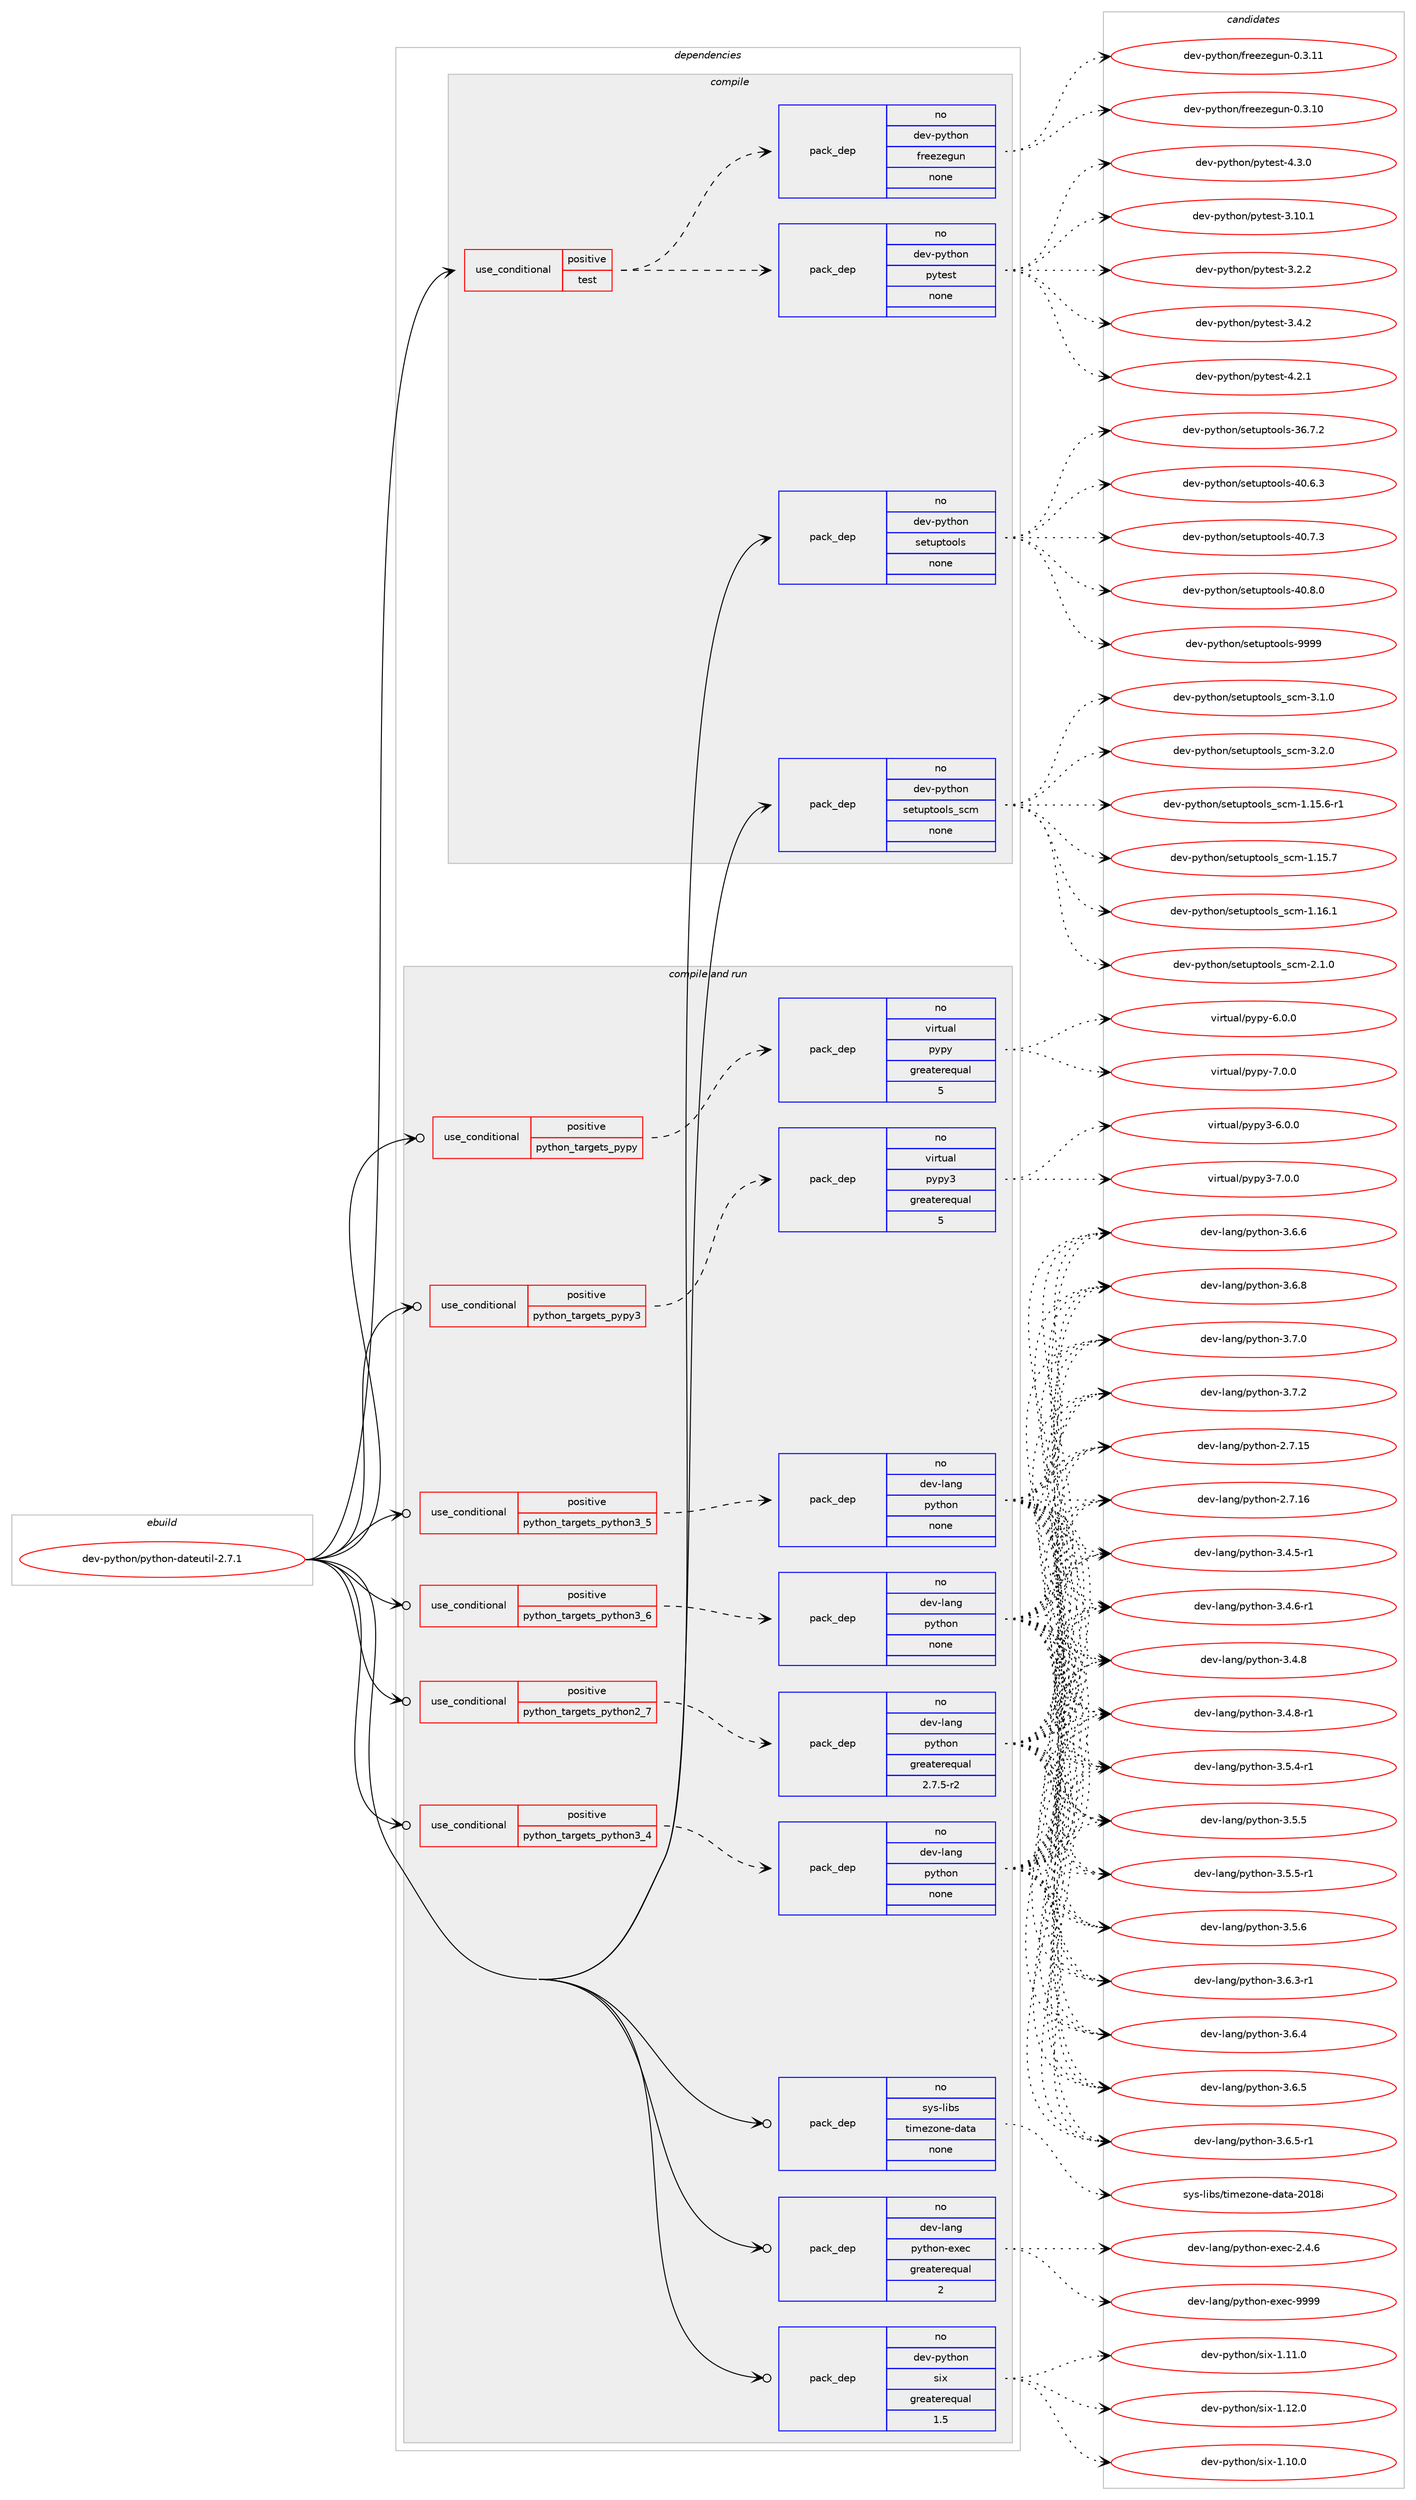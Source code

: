 digraph prolog {

# *************
# Graph options
# *************

newrank=true;
concentrate=true;
compound=true;
graph [rankdir=LR,fontname=Helvetica,fontsize=10,ranksep=1.5];#, ranksep=2.5, nodesep=0.2];
edge  [arrowhead=vee];
node  [fontname=Helvetica,fontsize=10];

# **********
# The ebuild
# **********

subgraph cluster_leftcol {
color=gray;
rank=same;
label=<<i>ebuild</i>>;
id [label="dev-python/python-dateutil-2.7.1", color=red, width=4, href="../dev-python/python-dateutil-2.7.1.svg"];
}

# ****************
# The dependencies
# ****************

subgraph cluster_midcol {
color=gray;
label=<<i>dependencies</i>>;
subgraph cluster_compile {
fillcolor="#eeeeee";
style=filled;
label=<<i>compile</i>>;
subgraph cond382485 {
dependency1434433 [label=<<TABLE BORDER="0" CELLBORDER="1" CELLSPACING="0" CELLPADDING="4"><TR><TD ROWSPAN="3" CELLPADDING="10">use_conditional</TD></TR><TR><TD>positive</TD></TR><TR><TD>test</TD></TR></TABLE>>, shape=none, color=red];
subgraph pack1028595 {
dependency1434434 [label=<<TABLE BORDER="0" CELLBORDER="1" CELLSPACING="0" CELLPADDING="4" WIDTH="220"><TR><TD ROWSPAN="6" CELLPADDING="30">pack_dep</TD></TR><TR><TD WIDTH="110">no</TD></TR><TR><TD>dev-python</TD></TR><TR><TD>pytest</TD></TR><TR><TD>none</TD></TR><TR><TD></TD></TR></TABLE>>, shape=none, color=blue];
}
dependency1434433:e -> dependency1434434:w [weight=20,style="dashed",arrowhead="vee"];
subgraph pack1028596 {
dependency1434435 [label=<<TABLE BORDER="0" CELLBORDER="1" CELLSPACING="0" CELLPADDING="4" WIDTH="220"><TR><TD ROWSPAN="6" CELLPADDING="30">pack_dep</TD></TR><TR><TD WIDTH="110">no</TD></TR><TR><TD>dev-python</TD></TR><TR><TD>freezegun</TD></TR><TR><TD>none</TD></TR><TR><TD></TD></TR></TABLE>>, shape=none, color=blue];
}
dependency1434433:e -> dependency1434435:w [weight=20,style="dashed",arrowhead="vee"];
}
id:e -> dependency1434433:w [weight=20,style="solid",arrowhead="vee"];
subgraph pack1028597 {
dependency1434436 [label=<<TABLE BORDER="0" CELLBORDER="1" CELLSPACING="0" CELLPADDING="4" WIDTH="220"><TR><TD ROWSPAN="6" CELLPADDING="30">pack_dep</TD></TR><TR><TD WIDTH="110">no</TD></TR><TR><TD>dev-python</TD></TR><TR><TD>setuptools</TD></TR><TR><TD>none</TD></TR><TR><TD></TD></TR></TABLE>>, shape=none, color=blue];
}
id:e -> dependency1434436:w [weight=20,style="solid",arrowhead="vee"];
subgraph pack1028598 {
dependency1434437 [label=<<TABLE BORDER="0" CELLBORDER="1" CELLSPACING="0" CELLPADDING="4" WIDTH="220"><TR><TD ROWSPAN="6" CELLPADDING="30">pack_dep</TD></TR><TR><TD WIDTH="110">no</TD></TR><TR><TD>dev-python</TD></TR><TR><TD>setuptools_scm</TD></TR><TR><TD>none</TD></TR><TR><TD></TD></TR></TABLE>>, shape=none, color=blue];
}
id:e -> dependency1434437:w [weight=20,style="solid",arrowhead="vee"];
}
subgraph cluster_compileandrun {
fillcolor="#eeeeee";
style=filled;
label=<<i>compile and run</i>>;
subgraph cond382486 {
dependency1434438 [label=<<TABLE BORDER="0" CELLBORDER="1" CELLSPACING="0" CELLPADDING="4"><TR><TD ROWSPAN="3" CELLPADDING="10">use_conditional</TD></TR><TR><TD>positive</TD></TR><TR><TD>python_targets_pypy</TD></TR></TABLE>>, shape=none, color=red];
subgraph pack1028599 {
dependency1434439 [label=<<TABLE BORDER="0" CELLBORDER="1" CELLSPACING="0" CELLPADDING="4" WIDTH="220"><TR><TD ROWSPAN="6" CELLPADDING="30">pack_dep</TD></TR><TR><TD WIDTH="110">no</TD></TR><TR><TD>virtual</TD></TR><TR><TD>pypy</TD></TR><TR><TD>greaterequal</TD></TR><TR><TD>5</TD></TR></TABLE>>, shape=none, color=blue];
}
dependency1434438:e -> dependency1434439:w [weight=20,style="dashed",arrowhead="vee"];
}
id:e -> dependency1434438:w [weight=20,style="solid",arrowhead="odotvee"];
subgraph cond382487 {
dependency1434440 [label=<<TABLE BORDER="0" CELLBORDER="1" CELLSPACING="0" CELLPADDING="4"><TR><TD ROWSPAN="3" CELLPADDING="10">use_conditional</TD></TR><TR><TD>positive</TD></TR><TR><TD>python_targets_pypy3</TD></TR></TABLE>>, shape=none, color=red];
subgraph pack1028600 {
dependency1434441 [label=<<TABLE BORDER="0" CELLBORDER="1" CELLSPACING="0" CELLPADDING="4" WIDTH="220"><TR><TD ROWSPAN="6" CELLPADDING="30">pack_dep</TD></TR><TR><TD WIDTH="110">no</TD></TR><TR><TD>virtual</TD></TR><TR><TD>pypy3</TD></TR><TR><TD>greaterequal</TD></TR><TR><TD>5</TD></TR></TABLE>>, shape=none, color=blue];
}
dependency1434440:e -> dependency1434441:w [weight=20,style="dashed",arrowhead="vee"];
}
id:e -> dependency1434440:w [weight=20,style="solid",arrowhead="odotvee"];
subgraph cond382488 {
dependency1434442 [label=<<TABLE BORDER="0" CELLBORDER="1" CELLSPACING="0" CELLPADDING="4"><TR><TD ROWSPAN="3" CELLPADDING="10">use_conditional</TD></TR><TR><TD>positive</TD></TR><TR><TD>python_targets_python2_7</TD></TR></TABLE>>, shape=none, color=red];
subgraph pack1028601 {
dependency1434443 [label=<<TABLE BORDER="0" CELLBORDER="1" CELLSPACING="0" CELLPADDING="4" WIDTH="220"><TR><TD ROWSPAN="6" CELLPADDING="30">pack_dep</TD></TR><TR><TD WIDTH="110">no</TD></TR><TR><TD>dev-lang</TD></TR><TR><TD>python</TD></TR><TR><TD>greaterequal</TD></TR><TR><TD>2.7.5-r2</TD></TR></TABLE>>, shape=none, color=blue];
}
dependency1434442:e -> dependency1434443:w [weight=20,style="dashed",arrowhead="vee"];
}
id:e -> dependency1434442:w [weight=20,style="solid",arrowhead="odotvee"];
subgraph cond382489 {
dependency1434444 [label=<<TABLE BORDER="0" CELLBORDER="1" CELLSPACING="0" CELLPADDING="4"><TR><TD ROWSPAN="3" CELLPADDING="10">use_conditional</TD></TR><TR><TD>positive</TD></TR><TR><TD>python_targets_python3_4</TD></TR></TABLE>>, shape=none, color=red];
subgraph pack1028602 {
dependency1434445 [label=<<TABLE BORDER="0" CELLBORDER="1" CELLSPACING="0" CELLPADDING="4" WIDTH="220"><TR><TD ROWSPAN="6" CELLPADDING="30">pack_dep</TD></TR><TR><TD WIDTH="110">no</TD></TR><TR><TD>dev-lang</TD></TR><TR><TD>python</TD></TR><TR><TD>none</TD></TR><TR><TD></TD></TR></TABLE>>, shape=none, color=blue];
}
dependency1434444:e -> dependency1434445:w [weight=20,style="dashed",arrowhead="vee"];
}
id:e -> dependency1434444:w [weight=20,style="solid",arrowhead="odotvee"];
subgraph cond382490 {
dependency1434446 [label=<<TABLE BORDER="0" CELLBORDER="1" CELLSPACING="0" CELLPADDING="4"><TR><TD ROWSPAN="3" CELLPADDING="10">use_conditional</TD></TR><TR><TD>positive</TD></TR><TR><TD>python_targets_python3_5</TD></TR></TABLE>>, shape=none, color=red];
subgraph pack1028603 {
dependency1434447 [label=<<TABLE BORDER="0" CELLBORDER="1" CELLSPACING="0" CELLPADDING="4" WIDTH="220"><TR><TD ROWSPAN="6" CELLPADDING="30">pack_dep</TD></TR><TR><TD WIDTH="110">no</TD></TR><TR><TD>dev-lang</TD></TR><TR><TD>python</TD></TR><TR><TD>none</TD></TR><TR><TD></TD></TR></TABLE>>, shape=none, color=blue];
}
dependency1434446:e -> dependency1434447:w [weight=20,style="dashed",arrowhead="vee"];
}
id:e -> dependency1434446:w [weight=20,style="solid",arrowhead="odotvee"];
subgraph cond382491 {
dependency1434448 [label=<<TABLE BORDER="0" CELLBORDER="1" CELLSPACING="0" CELLPADDING="4"><TR><TD ROWSPAN="3" CELLPADDING="10">use_conditional</TD></TR><TR><TD>positive</TD></TR><TR><TD>python_targets_python3_6</TD></TR></TABLE>>, shape=none, color=red];
subgraph pack1028604 {
dependency1434449 [label=<<TABLE BORDER="0" CELLBORDER="1" CELLSPACING="0" CELLPADDING="4" WIDTH="220"><TR><TD ROWSPAN="6" CELLPADDING="30">pack_dep</TD></TR><TR><TD WIDTH="110">no</TD></TR><TR><TD>dev-lang</TD></TR><TR><TD>python</TD></TR><TR><TD>none</TD></TR><TR><TD></TD></TR></TABLE>>, shape=none, color=blue];
}
dependency1434448:e -> dependency1434449:w [weight=20,style="dashed",arrowhead="vee"];
}
id:e -> dependency1434448:w [weight=20,style="solid",arrowhead="odotvee"];
subgraph pack1028605 {
dependency1434450 [label=<<TABLE BORDER="0" CELLBORDER="1" CELLSPACING="0" CELLPADDING="4" WIDTH="220"><TR><TD ROWSPAN="6" CELLPADDING="30">pack_dep</TD></TR><TR><TD WIDTH="110">no</TD></TR><TR><TD>dev-lang</TD></TR><TR><TD>python-exec</TD></TR><TR><TD>greaterequal</TD></TR><TR><TD>2</TD></TR></TABLE>>, shape=none, color=blue];
}
id:e -> dependency1434450:w [weight=20,style="solid",arrowhead="odotvee"];
subgraph pack1028606 {
dependency1434451 [label=<<TABLE BORDER="0" CELLBORDER="1" CELLSPACING="0" CELLPADDING="4" WIDTH="220"><TR><TD ROWSPAN="6" CELLPADDING="30">pack_dep</TD></TR><TR><TD WIDTH="110">no</TD></TR><TR><TD>dev-python</TD></TR><TR><TD>six</TD></TR><TR><TD>greaterequal</TD></TR><TR><TD>1.5</TD></TR></TABLE>>, shape=none, color=blue];
}
id:e -> dependency1434451:w [weight=20,style="solid",arrowhead="odotvee"];
subgraph pack1028607 {
dependency1434452 [label=<<TABLE BORDER="0" CELLBORDER="1" CELLSPACING="0" CELLPADDING="4" WIDTH="220"><TR><TD ROWSPAN="6" CELLPADDING="30">pack_dep</TD></TR><TR><TD WIDTH="110">no</TD></TR><TR><TD>sys-libs</TD></TR><TR><TD>timezone-data</TD></TR><TR><TD>none</TD></TR><TR><TD></TD></TR></TABLE>>, shape=none, color=blue];
}
id:e -> dependency1434452:w [weight=20,style="solid",arrowhead="odotvee"];
}
subgraph cluster_run {
fillcolor="#eeeeee";
style=filled;
label=<<i>run</i>>;
}
}

# **************
# The candidates
# **************

subgraph cluster_choices {
rank=same;
color=gray;
label=<<i>candidates</i>>;

subgraph choice1028595 {
color=black;
nodesep=1;
choice100101118451121211161041111104711212111610111511645514649484649 [label="dev-python/pytest-3.10.1", color=red, width=4,href="../dev-python/pytest-3.10.1.svg"];
choice1001011184511212111610411111047112121116101115116455146504650 [label="dev-python/pytest-3.2.2", color=red, width=4,href="../dev-python/pytest-3.2.2.svg"];
choice1001011184511212111610411111047112121116101115116455146524650 [label="dev-python/pytest-3.4.2", color=red, width=4,href="../dev-python/pytest-3.4.2.svg"];
choice1001011184511212111610411111047112121116101115116455246504649 [label="dev-python/pytest-4.2.1", color=red, width=4,href="../dev-python/pytest-4.2.1.svg"];
choice1001011184511212111610411111047112121116101115116455246514648 [label="dev-python/pytest-4.3.0", color=red, width=4,href="../dev-python/pytest-4.3.0.svg"];
dependency1434434:e -> choice100101118451121211161041111104711212111610111511645514649484649:w [style=dotted,weight="100"];
dependency1434434:e -> choice1001011184511212111610411111047112121116101115116455146504650:w [style=dotted,weight="100"];
dependency1434434:e -> choice1001011184511212111610411111047112121116101115116455146524650:w [style=dotted,weight="100"];
dependency1434434:e -> choice1001011184511212111610411111047112121116101115116455246504649:w [style=dotted,weight="100"];
dependency1434434:e -> choice1001011184511212111610411111047112121116101115116455246514648:w [style=dotted,weight="100"];
}
subgraph choice1028596 {
color=black;
nodesep=1;
choice100101118451121211161041111104710211410110112210110311711045484651464948 [label="dev-python/freezegun-0.3.10", color=red, width=4,href="../dev-python/freezegun-0.3.10.svg"];
choice100101118451121211161041111104710211410110112210110311711045484651464949 [label="dev-python/freezegun-0.3.11", color=red, width=4,href="../dev-python/freezegun-0.3.11.svg"];
dependency1434435:e -> choice100101118451121211161041111104710211410110112210110311711045484651464948:w [style=dotted,weight="100"];
dependency1434435:e -> choice100101118451121211161041111104710211410110112210110311711045484651464949:w [style=dotted,weight="100"];
}
subgraph choice1028597 {
color=black;
nodesep=1;
choice100101118451121211161041111104711510111611711211611111110811545515446554650 [label="dev-python/setuptools-36.7.2", color=red, width=4,href="../dev-python/setuptools-36.7.2.svg"];
choice100101118451121211161041111104711510111611711211611111110811545524846544651 [label="dev-python/setuptools-40.6.3", color=red, width=4,href="../dev-python/setuptools-40.6.3.svg"];
choice100101118451121211161041111104711510111611711211611111110811545524846554651 [label="dev-python/setuptools-40.7.3", color=red, width=4,href="../dev-python/setuptools-40.7.3.svg"];
choice100101118451121211161041111104711510111611711211611111110811545524846564648 [label="dev-python/setuptools-40.8.0", color=red, width=4,href="../dev-python/setuptools-40.8.0.svg"];
choice10010111845112121116104111110471151011161171121161111111081154557575757 [label="dev-python/setuptools-9999", color=red, width=4,href="../dev-python/setuptools-9999.svg"];
dependency1434436:e -> choice100101118451121211161041111104711510111611711211611111110811545515446554650:w [style=dotted,weight="100"];
dependency1434436:e -> choice100101118451121211161041111104711510111611711211611111110811545524846544651:w [style=dotted,weight="100"];
dependency1434436:e -> choice100101118451121211161041111104711510111611711211611111110811545524846554651:w [style=dotted,weight="100"];
dependency1434436:e -> choice100101118451121211161041111104711510111611711211611111110811545524846564648:w [style=dotted,weight="100"];
dependency1434436:e -> choice10010111845112121116104111110471151011161171121161111111081154557575757:w [style=dotted,weight="100"];
}
subgraph choice1028598 {
color=black;
nodesep=1;
choice10010111845112121116104111110471151011161171121161111111081159511599109454946495346544511449 [label="dev-python/setuptools_scm-1.15.6-r1", color=red, width=4,href="../dev-python/setuptools_scm-1.15.6-r1.svg"];
choice1001011184511212111610411111047115101116117112116111111108115951159910945494649534655 [label="dev-python/setuptools_scm-1.15.7", color=red, width=4,href="../dev-python/setuptools_scm-1.15.7.svg"];
choice1001011184511212111610411111047115101116117112116111111108115951159910945494649544649 [label="dev-python/setuptools_scm-1.16.1", color=red, width=4,href="../dev-python/setuptools_scm-1.16.1.svg"];
choice10010111845112121116104111110471151011161171121161111111081159511599109455046494648 [label="dev-python/setuptools_scm-2.1.0", color=red, width=4,href="../dev-python/setuptools_scm-2.1.0.svg"];
choice10010111845112121116104111110471151011161171121161111111081159511599109455146494648 [label="dev-python/setuptools_scm-3.1.0", color=red, width=4,href="../dev-python/setuptools_scm-3.1.0.svg"];
choice10010111845112121116104111110471151011161171121161111111081159511599109455146504648 [label="dev-python/setuptools_scm-3.2.0", color=red, width=4,href="../dev-python/setuptools_scm-3.2.0.svg"];
dependency1434437:e -> choice10010111845112121116104111110471151011161171121161111111081159511599109454946495346544511449:w [style=dotted,weight="100"];
dependency1434437:e -> choice1001011184511212111610411111047115101116117112116111111108115951159910945494649534655:w [style=dotted,weight="100"];
dependency1434437:e -> choice1001011184511212111610411111047115101116117112116111111108115951159910945494649544649:w [style=dotted,weight="100"];
dependency1434437:e -> choice10010111845112121116104111110471151011161171121161111111081159511599109455046494648:w [style=dotted,weight="100"];
dependency1434437:e -> choice10010111845112121116104111110471151011161171121161111111081159511599109455146494648:w [style=dotted,weight="100"];
dependency1434437:e -> choice10010111845112121116104111110471151011161171121161111111081159511599109455146504648:w [style=dotted,weight="100"];
}
subgraph choice1028599 {
color=black;
nodesep=1;
choice1181051141161179710847112121112121455446484648 [label="virtual/pypy-6.0.0", color=red, width=4,href="../virtual/pypy-6.0.0.svg"];
choice1181051141161179710847112121112121455546484648 [label="virtual/pypy-7.0.0", color=red, width=4,href="../virtual/pypy-7.0.0.svg"];
dependency1434439:e -> choice1181051141161179710847112121112121455446484648:w [style=dotted,weight="100"];
dependency1434439:e -> choice1181051141161179710847112121112121455546484648:w [style=dotted,weight="100"];
}
subgraph choice1028600 {
color=black;
nodesep=1;
choice118105114116117971084711212111212151455446484648 [label="virtual/pypy3-6.0.0", color=red, width=4,href="../virtual/pypy3-6.0.0.svg"];
choice118105114116117971084711212111212151455546484648 [label="virtual/pypy3-7.0.0", color=red, width=4,href="../virtual/pypy3-7.0.0.svg"];
dependency1434441:e -> choice118105114116117971084711212111212151455446484648:w [style=dotted,weight="100"];
dependency1434441:e -> choice118105114116117971084711212111212151455546484648:w [style=dotted,weight="100"];
}
subgraph choice1028601 {
color=black;
nodesep=1;
choice10010111845108971101034711212111610411111045504655464953 [label="dev-lang/python-2.7.15", color=red, width=4,href="../dev-lang/python-2.7.15.svg"];
choice10010111845108971101034711212111610411111045504655464954 [label="dev-lang/python-2.7.16", color=red, width=4,href="../dev-lang/python-2.7.16.svg"];
choice1001011184510897110103471121211161041111104551465246534511449 [label="dev-lang/python-3.4.5-r1", color=red, width=4,href="../dev-lang/python-3.4.5-r1.svg"];
choice1001011184510897110103471121211161041111104551465246544511449 [label="dev-lang/python-3.4.6-r1", color=red, width=4,href="../dev-lang/python-3.4.6-r1.svg"];
choice100101118451089711010347112121116104111110455146524656 [label="dev-lang/python-3.4.8", color=red, width=4,href="../dev-lang/python-3.4.8.svg"];
choice1001011184510897110103471121211161041111104551465246564511449 [label="dev-lang/python-3.4.8-r1", color=red, width=4,href="../dev-lang/python-3.4.8-r1.svg"];
choice1001011184510897110103471121211161041111104551465346524511449 [label="dev-lang/python-3.5.4-r1", color=red, width=4,href="../dev-lang/python-3.5.4-r1.svg"];
choice100101118451089711010347112121116104111110455146534653 [label="dev-lang/python-3.5.5", color=red, width=4,href="../dev-lang/python-3.5.5.svg"];
choice1001011184510897110103471121211161041111104551465346534511449 [label="dev-lang/python-3.5.5-r1", color=red, width=4,href="../dev-lang/python-3.5.5-r1.svg"];
choice100101118451089711010347112121116104111110455146534654 [label="dev-lang/python-3.5.6", color=red, width=4,href="../dev-lang/python-3.5.6.svg"];
choice1001011184510897110103471121211161041111104551465446514511449 [label="dev-lang/python-3.6.3-r1", color=red, width=4,href="../dev-lang/python-3.6.3-r1.svg"];
choice100101118451089711010347112121116104111110455146544652 [label="dev-lang/python-3.6.4", color=red, width=4,href="../dev-lang/python-3.6.4.svg"];
choice100101118451089711010347112121116104111110455146544653 [label="dev-lang/python-3.6.5", color=red, width=4,href="../dev-lang/python-3.6.5.svg"];
choice1001011184510897110103471121211161041111104551465446534511449 [label="dev-lang/python-3.6.5-r1", color=red, width=4,href="../dev-lang/python-3.6.5-r1.svg"];
choice100101118451089711010347112121116104111110455146544654 [label="dev-lang/python-3.6.6", color=red, width=4,href="../dev-lang/python-3.6.6.svg"];
choice100101118451089711010347112121116104111110455146544656 [label="dev-lang/python-3.6.8", color=red, width=4,href="../dev-lang/python-3.6.8.svg"];
choice100101118451089711010347112121116104111110455146554648 [label="dev-lang/python-3.7.0", color=red, width=4,href="../dev-lang/python-3.7.0.svg"];
choice100101118451089711010347112121116104111110455146554650 [label="dev-lang/python-3.7.2", color=red, width=4,href="../dev-lang/python-3.7.2.svg"];
dependency1434443:e -> choice10010111845108971101034711212111610411111045504655464953:w [style=dotted,weight="100"];
dependency1434443:e -> choice10010111845108971101034711212111610411111045504655464954:w [style=dotted,weight="100"];
dependency1434443:e -> choice1001011184510897110103471121211161041111104551465246534511449:w [style=dotted,weight="100"];
dependency1434443:e -> choice1001011184510897110103471121211161041111104551465246544511449:w [style=dotted,weight="100"];
dependency1434443:e -> choice100101118451089711010347112121116104111110455146524656:w [style=dotted,weight="100"];
dependency1434443:e -> choice1001011184510897110103471121211161041111104551465246564511449:w [style=dotted,weight="100"];
dependency1434443:e -> choice1001011184510897110103471121211161041111104551465346524511449:w [style=dotted,weight="100"];
dependency1434443:e -> choice100101118451089711010347112121116104111110455146534653:w [style=dotted,weight="100"];
dependency1434443:e -> choice1001011184510897110103471121211161041111104551465346534511449:w [style=dotted,weight="100"];
dependency1434443:e -> choice100101118451089711010347112121116104111110455146534654:w [style=dotted,weight="100"];
dependency1434443:e -> choice1001011184510897110103471121211161041111104551465446514511449:w [style=dotted,weight="100"];
dependency1434443:e -> choice100101118451089711010347112121116104111110455146544652:w [style=dotted,weight="100"];
dependency1434443:e -> choice100101118451089711010347112121116104111110455146544653:w [style=dotted,weight="100"];
dependency1434443:e -> choice1001011184510897110103471121211161041111104551465446534511449:w [style=dotted,weight="100"];
dependency1434443:e -> choice100101118451089711010347112121116104111110455146544654:w [style=dotted,weight="100"];
dependency1434443:e -> choice100101118451089711010347112121116104111110455146544656:w [style=dotted,weight="100"];
dependency1434443:e -> choice100101118451089711010347112121116104111110455146554648:w [style=dotted,weight="100"];
dependency1434443:e -> choice100101118451089711010347112121116104111110455146554650:w [style=dotted,weight="100"];
}
subgraph choice1028602 {
color=black;
nodesep=1;
choice10010111845108971101034711212111610411111045504655464953 [label="dev-lang/python-2.7.15", color=red, width=4,href="../dev-lang/python-2.7.15.svg"];
choice10010111845108971101034711212111610411111045504655464954 [label="dev-lang/python-2.7.16", color=red, width=4,href="../dev-lang/python-2.7.16.svg"];
choice1001011184510897110103471121211161041111104551465246534511449 [label="dev-lang/python-3.4.5-r1", color=red, width=4,href="../dev-lang/python-3.4.5-r1.svg"];
choice1001011184510897110103471121211161041111104551465246544511449 [label="dev-lang/python-3.4.6-r1", color=red, width=4,href="../dev-lang/python-3.4.6-r1.svg"];
choice100101118451089711010347112121116104111110455146524656 [label="dev-lang/python-3.4.8", color=red, width=4,href="../dev-lang/python-3.4.8.svg"];
choice1001011184510897110103471121211161041111104551465246564511449 [label="dev-lang/python-3.4.8-r1", color=red, width=4,href="../dev-lang/python-3.4.8-r1.svg"];
choice1001011184510897110103471121211161041111104551465346524511449 [label="dev-lang/python-3.5.4-r1", color=red, width=4,href="../dev-lang/python-3.5.4-r1.svg"];
choice100101118451089711010347112121116104111110455146534653 [label="dev-lang/python-3.5.5", color=red, width=4,href="../dev-lang/python-3.5.5.svg"];
choice1001011184510897110103471121211161041111104551465346534511449 [label="dev-lang/python-3.5.5-r1", color=red, width=4,href="../dev-lang/python-3.5.5-r1.svg"];
choice100101118451089711010347112121116104111110455146534654 [label="dev-lang/python-3.5.6", color=red, width=4,href="../dev-lang/python-3.5.6.svg"];
choice1001011184510897110103471121211161041111104551465446514511449 [label="dev-lang/python-3.6.3-r1", color=red, width=4,href="../dev-lang/python-3.6.3-r1.svg"];
choice100101118451089711010347112121116104111110455146544652 [label="dev-lang/python-3.6.4", color=red, width=4,href="../dev-lang/python-3.6.4.svg"];
choice100101118451089711010347112121116104111110455146544653 [label="dev-lang/python-3.6.5", color=red, width=4,href="../dev-lang/python-3.6.5.svg"];
choice1001011184510897110103471121211161041111104551465446534511449 [label="dev-lang/python-3.6.5-r1", color=red, width=4,href="../dev-lang/python-3.6.5-r1.svg"];
choice100101118451089711010347112121116104111110455146544654 [label="dev-lang/python-3.6.6", color=red, width=4,href="../dev-lang/python-3.6.6.svg"];
choice100101118451089711010347112121116104111110455146544656 [label="dev-lang/python-3.6.8", color=red, width=4,href="../dev-lang/python-3.6.8.svg"];
choice100101118451089711010347112121116104111110455146554648 [label="dev-lang/python-3.7.0", color=red, width=4,href="../dev-lang/python-3.7.0.svg"];
choice100101118451089711010347112121116104111110455146554650 [label="dev-lang/python-3.7.2", color=red, width=4,href="../dev-lang/python-3.7.2.svg"];
dependency1434445:e -> choice10010111845108971101034711212111610411111045504655464953:w [style=dotted,weight="100"];
dependency1434445:e -> choice10010111845108971101034711212111610411111045504655464954:w [style=dotted,weight="100"];
dependency1434445:e -> choice1001011184510897110103471121211161041111104551465246534511449:w [style=dotted,weight="100"];
dependency1434445:e -> choice1001011184510897110103471121211161041111104551465246544511449:w [style=dotted,weight="100"];
dependency1434445:e -> choice100101118451089711010347112121116104111110455146524656:w [style=dotted,weight="100"];
dependency1434445:e -> choice1001011184510897110103471121211161041111104551465246564511449:w [style=dotted,weight="100"];
dependency1434445:e -> choice1001011184510897110103471121211161041111104551465346524511449:w [style=dotted,weight="100"];
dependency1434445:e -> choice100101118451089711010347112121116104111110455146534653:w [style=dotted,weight="100"];
dependency1434445:e -> choice1001011184510897110103471121211161041111104551465346534511449:w [style=dotted,weight="100"];
dependency1434445:e -> choice100101118451089711010347112121116104111110455146534654:w [style=dotted,weight="100"];
dependency1434445:e -> choice1001011184510897110103471121211161041111104551465446514511449:w [style=dotted,weight="100"];
dependency1434445:e -> choice100101118451089711010347112121116104111110455146544652:w [style=dotted,weight="100"];
dependency1434445:e -> choice100101118451089711010347112121116104111110455146544653:w [style=dotted,weight="100"];
dependency1434445:e -> choice1001011184510897110103471121211161041111104551465446534511449:w [style=dotted,weight="100"];
dependency1434445:e -> choice100101118451089711010347112121116104111110455146544654:w [style=dotted,weight="100"];
dependency1434445:e -> choice100101118451089711010347112121116104111110455146544656:w [style=dotted,weight="100"];
dependency1434445:e -> choice100101118451089711010347112121116104111110455146554648:w [style=dotted,weight="100"];
dependency1434445:e -> choice100101118451089711010347112121116104111110455146554650:w [style=dotted,weight="100"];
}
subgraph choice1028603 {
color=black;
nodesep=1;
choice10010111845108971101034711212111610411111045504655464953 [label="dev-lang/python-2.7.15", color=red, width=4,href="../dev-lang/python-2.7.15.svg"];
choice10010111845108971101034711212111610411111045504655464954 [label="dev-lang/python-2.7.16", color=red, width=4,href="../dev-lang/python-2.7.16.svg"];
choice1001011184510897110103471121211161041111104551465246534511449 [label="dev-lang/python-3.4.5-r1", color=red, width=4,href="../dev-lang/python-3.4.5-r1.svg"];
choice1001011184510897110103471121211161041111104551465246544511449 [label="dev-lang/python-3.4.6-r1", color=red, width=4,href="../dev-lang/python-3.4.6-r1.svg"];
choice100101118451089711010347112121116104111110455146524656 [label="dev-lang/python-3.4.8", color=red, width=4,href="../dev-lang/python-3.4.8.svg"];
choice1001011184510897110103471121211161041111104551465246564511449 [label="dev-lang/python-3.4.8-r1", color=red, width=4,href="../dev-lang/python-3.4.8-r1.svg"];
choice1001011184510897110103471121211161041111104551465346524511449 [label="dev-lang/python-3.5.4-r1", color=red, width=4,href="../dev-lang/python-3.5.4-r1.svg"];
choice100101118451089711010347112121116104111110455146534653 [label="dev-lang/python-3.5.5", color=red, width=4,href="../dev-lang/python-3.5.5.svg"];
choice1001011184510897110103471121211161041111104551465346534511449 [label="dev-lang/python-3.5.5-r1", color=red, width=4,href="../dev-lang/python-3.5.5-r1.svg"];
choice100101118451089711010347112121116104111110455146534654 [label="dev-lang/python-3.5.6", color=red, width=4,href="../dev-lang/python-3.5.6.svg"];
choice1001011184510897110103471121211161041111104551465446514511449 [label="dev-lang/python-3.6.3-r1", color=red, width=4,href="../dev-lang/python-3.6.3-r1.svg"];
choice100101118451089711010347112121116104111110455146544652 [label="dev-lang/python-3.6.4", color=red, width=4,href="../dev-lang/python-3.6.4.svg"];
choice100101118451089711010347112121116104111110455146544653 [label="dev-lang/python-3.6.5", color=red, width=4,href="../dev-lang/python-3.6.5.svg"];
choice1001011184510897110103471121211161041111104551465446534511449 [label="dev-lang/python-3.6.5-r1", color=red, width=4,href="../dev-lang/python-3.6.5-r1.svg"];
choice100101118451089711010347112121116104111110455146544654 [label="dev-lang/python-3.6.6", color=red, width=4,href="../dev-lang/python-3.6.6.svg"];
choice100101118451089711010347112121116104111110455146544656 [label="dev-lang/python-3.6.8", color=red, width=4,href="../dev-lang/python-3.6.8.svg"];
choice100101118451089711010347112121116104111110455146554648 [label="dev-lang/python-3.7.0", color=red, width=4,href="../dev-lang/python-3.7.0.svg"];
choice100101118451089711010347112121116104111110455146554650 [label="dev-lang/python-3.7.2", color=red, width=4,href="../dev-lang/python-3.7.2.svg"];
dependency1434447:e -> choice10010111845108971101034711212111610411111045504655464953:w [style=dotted,weight="100"];
dependency1434447:e -> choice10010111845108971101034711212111610411111045504655464954:w [style=dotted,weight="100"];
dependency1434447:e -> choice1001011184510897110103471121211161041111104551465246534511449:w [style=dotted,weight="100"];
dependency1434447:e -> choice1001011184510897110103471121211161041111104551465246544511449:w [style=dotted,weight="100"];
dependency1434447:e -> choice100101118451089711010347112121116104111110455146524656:w [style=dotted,weight="100"];
dependency1434447:e -> choice1001011184510897110103471121211161041111104551465246564511449:w [style=dotted,weight="100"];
dependency1434447:e -> choice1001011184510897110103471121211161041111104551465346524511449:w [style=dotted,weight="100"];
dependency1434447:e -> choice100101118451089711010347112121116104111110455146534653:w [style=dotted,weight="100"];
dependency1434447:e -> choice1001011184510897110103471121211161041111104551465346534511449:w [style=dotted,weight="100"];
dependency1434447:e -> choice100101118451089711010347112121116104111110455146534654:w [style=dotted,weight="100"];
dependency1434447:e -> choice1001011184510897110103471121211161041111104551465446514511449:w [style=dotted,weight="100"];
dependency1434447:e -> choice100101118451089711010347112121116104111110455146544652:w [style=dotted,weight="100"];
dependency1434447:e -> choice100101118451089711010347112121116104111110455146544653:w [style=dotted,weight="100"];
dependency1434447:e -> choice1001011184510897110103471121211161041111104551465446534511449:w [style=dotted,weight="100"];
dependency1434447:e -> choice100101118451089711010347112121116104111110455146544654:w [style=dotted,weight="100"];
dependency1434447:e -> choice100101118451089711010347112121116104111110455146544656:w [style=dotted,weight="100"];
dependency1434447:e -> choice100101118451089711010347112121116104111110455146554648:w [style=dotted,weight="100"];
dependency1434447:e -> choice100101118451089711010347112121116104111110455146554650:w [style=dotted,weight="100"];
}
subgraph choice1028604 {
color=black;
nodesep=1;
choice10010111845108971101034711212111610411111045504655464953 [label="dev-lang/python-2.7.15", color=red, width=4,href="../dev-lang/python-2.7.15.svg"];
choice10010111845108971101034711212111610411111045504655464954 [label="dev-lang/python-2.7.16", color=red, width=4,href="../dev-lang/python-2.7.16.svg"];
choice1001011184510897110103471121211161041111104551465246534511449 [label="dev-lang/python-3.4.5-r1", color=red, width=4,href="../dev-lang/python-3.4.5-r1.svg"];
choice1001011184510897110103471121211161041111104551465246544511449 [label="dev-lang/python-3.4.6-r1", color=red, width=4,href="../dev-lang/python-3.4.6-r1.svg"];
choice100101118451089711010347112121116104111110455146524656 [label="dev-lang/python-3.4.8", color=red, width=4,href="../dev-lang/python-3.4.8.svg"];
choice1001011184510897110103471121211161041111104551465246564511449 [label="dev-lang/python-3.4.8-r1", color=red, width=4,href="../dev-lang/python-3.4.8-r1.svg"];
choice1001011184510897110103471121211161041111104551465346524511449 [label="dev-lang/python-3.5.4-r1", color=red, width=4,href="../dev-lang/python-3.5.4-r1.svg"];
choice100101118451089711010347112121116104111110455146534653 [label="dev-lang/python-3.5.5", color=red, width=4,href="../dev-lang/python-3.5.5.svg"];
choice1001011184510897110103471121211161041111104551465346534511449 [label="dev-lang/python-3.5.5-r1", color=red, width=4,href="../dev-lang/python-3.5.5-r1.svg"];
choice100101118451089711010347112121116104111110455146534654 [label="dev-lang/python-3.5.6", color=red, width=4,href="../dev-lang/python-3.5.6.svg"];
choice1001011184510897110103471121211161041111104551465446514511449 [label="dev-lang/python-3.6.3-r1", color=red, width=4,href="../dev-lang/python-3.6.3-r1.svg"];
choice100101118451089711010347112121116104111110455146544652 [label="dev-lang/python-3.6.4", color=red, width=4,href="../dev-lang/python-3.6.4.svg"];
choice100101118451089711010347112121116104111110455146544653 [label="dev-lang/python-3.6.5", color=red, width=4,href="../dev-lang/python-3.6.5.svg"];
choice1001011184510897110103471121211161041111104551465446534511449 [label="dev-lang/python-3.6.5-r1", color=red, width=4,href="../dev-lang/python-3.6.5-r1.svg"];
choice100101118451089711010347112121116104111110455146544654 [label="dev-lang/python-3.6.6", color=red, width=4,href="../dev-lang/python-3.6.6.svg"];
choice100101118451089711010347112121116104111110455146544656 [label="dev-lang/python-3.6.8", color=red, width=4,href="../dev-lang/python-3.6.8.svg"];
choice100101118451089711010347112121116104111110455146554648 [label="dev-lang/python-3.7.0", color=red, width=4,href="../dev-lang/python-3.7.0.svg"];
choice100101118451089711010347112121116104111110455146554650 [label="dev-lang/python-3.7.2", color=red, width=4,href="../dev-lang/python-3.7.2.svg"];
dependency1434449:e -> choice10010111845108971101034711212111610411111045504655464953:w [style=dotted,weight="100"];
dependency1434449:e -> choice10010111845108971101034711212111610411111045504655464954:w [style=dotted,weight="100"];
dependency1434449:e -> choice1001011184510897110103471121211161041111104551465246534511449:w [style=dotted,weight="100"];
dependency1434449:e -> choice1001011184510897110103471121211161041111104551465246544511449:w [style=dotted,weight="100"];
dependency1434449:e -> choice100101118451089711010347112121116104111110455146524656:w [style=dotted,weight="100"];
dependency1434449:e -> choice1001011184510897110103471121211161041111104551465246564511449:w [style=dotted,weight="100"];
dependency1434449:e -> choice1001011184510897110103471121211161041111104551465346524511449:w [style=dotted,weight="100"];
dependency1434449:e -> choice100101118451089711010347112121116104111110455146534653:w [style=dotted,weight="100"];
dependency1434449:e -> choice1001011184510897110103471121211161041111104551465346534511449:w [style=dotted,weight="100"];
dependency1434449:e -> choice100101118451089711010347112121116104111110455146534654:w [style=dotted,weight="100"];
dependency1434449:e -> choice1001011184510897110103471121211161041111104551465446514511449:w [style=dotted,weight="100"];
dependency1434449:e -> choice100101118451089711010347112121116104111110455146544652:w [style=dotted,weight="100"];
dependency1434449:e -> choice100101118451089711010347112121116104111110455146544653:w [style=dotted,weight="100"];
dependency1434449:e -> choice1001011184510897110103471121211161041111104551465446534511449:w [style=dotted,weight="100"];
dependency1434449:e -> choice100101118451089711010347112121116104111110455146544654:w [style=dotted,weight="100"];
dependency1434449:e -> choice100101118451089711010347112121116104111110455146544656:w [style=dotted,weight="100"];
dependency1434449:e -> choice100101118451089711010347112121116104111110455146554648:w [style=dotted,weight="100"];
dependency1434449:e -> choice100101118451089711010347112121116104111110455146554650:w [style=dotted,weight="100"];
}
subgraph choice1028605 {
color=black;
nodesep=1;
choice1001011184510897110103471121211161041111104510112010199455046524654 [label="dev-lang/python-exec-2.4.6", color=red, width=4,href="../dev-lang/python-exec-2.4.6.svg"];
choice10010111845108971101034711212111610411111045101120101994557575757 [label="dev-lang/python-exec-9999", color=red, width=4,href="../dev-lang/python-exec-9999.svg"];
dependency1434450:e -> choice1001011184510897110103471121211161041111104510112010199455046524654:w [style=dotted,weight="100"];
dependency1434450:e -> choice10010111845108971101034711212111610411111045101120101994557575757:w [style=dotted,weight="100"];
}
subgraph choice1028606 {
color=black;
nodesep=1;
choice100101118451121211161041111104711510512045494649484648 [label="dev-python/six-1.10.0", color=red, width=4,href="../dev-python/six-1.10.0.svg"];
choice100101118451121211161041111104711510512045494649494648 [label="dev-python/six-1.11.0", color=red, width=4,href="../dev-python/six-1.11.0.svg"];
choice100101118451121211161041111104711510512045494649504648 [label="dev-python/six-1.12.0", color=red, width=4,href="../dev-python/six-1.12.0.svg"];
dependency1434451:e -> choice100101118451121211161041111104711510512045494649484648:w [style=dotted,weight="100"];
dependency1434451:e -> choice100101118451121211161041111104711510512045494649494648:w [style=dotted,weight="100"];
dependency1434451:e -> choice100101118451121211161041111104711510512045494649504648:w [style=dotted,weight="100"];
}
subgraph choice1028607 {
color=black;
nodesep=1;
choice1151211154510810598115471161051091011221111101014510097116974550484956105 [label="sys-libs/timezone-data-2018i", color=red, width=4,href="../sys-libs/timezone-data-2018i.svg"];
dependency1434452:e -> choice1151211154510810598115471161051091011221111101014510097116974550484956105:w [style=dotted,weight="100"];
}
}

}
